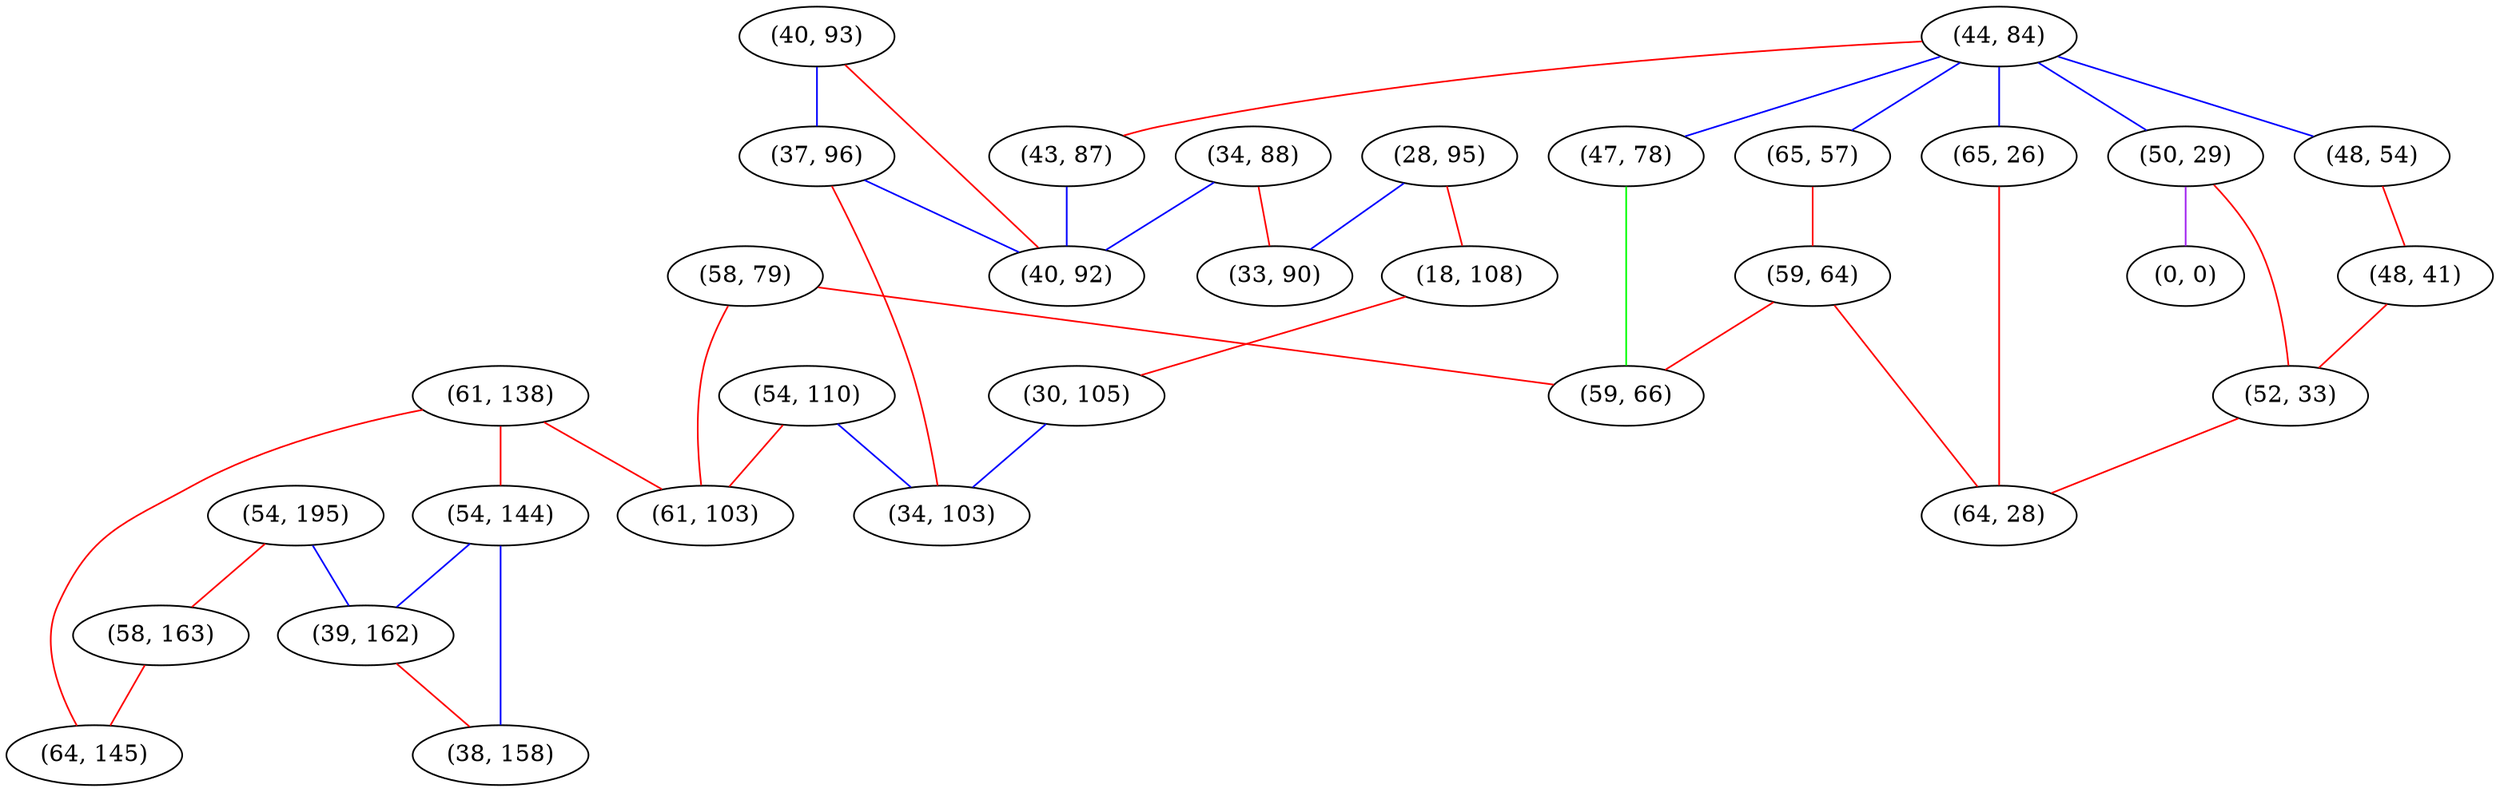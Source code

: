 graph "" {
"(58, 79)";
"(28, 95)";
"(44, 84)";
"(61, 138)";
"(50, 29)";
"(0, 0)";
"(40, 93)";
"(54, 110)";
"(65, 57)";
"(54, 195)";
"(48, 54)";
"(48, 41)";
"(37, 96)";
"(34, 88)";
"(47, 78)";
"(59, 64)";
"(61, 103)";
"(18, 108)";
"(65, 26)";
"(30, 105)";
"(52, 33)";
"(54, 144)";
"(39, 162)";
"(64, 28)";
"(34, 103)";
"(33, 90)";
"(58, 163)";
"(38, 158)";
"(64, 145)";
"(43, 87)";
"(40, 92)";
"(59, 66)";
"(58, 79)" -- "(59, 66)"  [color=red, key=0, weight=1];
"(58, 79)" -- "(61, 103)"  [color=red, key=0, weight=1];
"(28, 95)" -- "(33, 90)"  [color=blue, key=0, weight=3];
"(28, 95)" -- "(18, 108)"  [color=red, key=0, weight=1];
"(44, 84)" -- "(65, 57)"  [color=blue, key=0, weight=3];
"(44, 84)" -- "(48, 54)"  [color=blue, key=0, weight=3];
"(44, 84)" -- "(65, 26)"  [color=blue, key=0, weight=3];
"(44, 84)" -- "(43, 87)"  [color=red, key=0, weight=1];
"(44, 84)" -- "(50, 29)"  [color=blue, key=0, weight=3];
"(44, 84)" -- "(47, 78)"  [color=blue, key=0, weight=3];
"(61, 138)" -- "(64, 145)"  [color=red, key=0, weight=1];
"(61, 138)" -- "(61, 103)"  [color=red, key=0, weight=1];
"(61, 138)" -- "(54, 144)"  [color=red, key=0, weight=1];
"(50, 29)" -- "(0, 0)"  [color=purple, key=0, weight=4];
"(50, 29)" -- "(52, 33)"  [color=red, key=0, weight=1];
"(40, 93)" -- "(37, 96)"  [color=blue, key=0, weight=3];
"(40, 93)" -- "(40, 92)"  [color=red, key=0, weight=1];
"(54, 110)" -- "(34, 103)"  [color=blue, key=0, weight=3];
"(54, 110)" -- "(61, 103)"  [color=red, key=0, weight=1];
"(65, 57)" -- "(59, 64)"  [color=red, key=0, weight=1];
"(54, 195)" -- "(58, 163)"  [color=red, key=0, weight=1];
"(54, 195)" -- "(39, 162)"  [color=blue, key=0, weight=3];
"(48, 54)" -- "(48, 41)"  [color=red, key=0, weight=1];
"(48, 41)" -- "(52, 33)"  [color=red, key=0, weight=1];
"(37, 96)" -- "(34, 103)"  [color=red, key=0, weight=1];
"(37, 96)" -- "(40, 92)"  [color=blue, key=0, weight=3];
"(34, 88)" -- "(33, 90)"  [color=red, key=0, weight=1];
"(34, 88)" -- "(40, 92)"  [color=blue, key=0, weight=3];
"(47, 78)" -- "(59, 66)"  [color=green, key=0, weight=2];
"(59, 64)" -- "(59, 66)"  [color=red, key=0, weight=1];
"(59, 64)" -- "(64, 28)"  [color=red, key=0, weight=1];
"(18, 108)" -- "(30, 105)"  [color=red, key=0, weight=1];
"(65, 26)" -- "(64, 28)"  [color=red, key=0, weight=1];
"(30, 105)" -- "(34, 103)"  [color=blue, key=0, weight=3];
"(52, 33)" -- "(64, 28)"  [color=red, key=0, weight=1];
"(54, 144)" -- "(39, 162)"  [color=blue, key=0, weight=3];
"(54, 144)" -- "(38, 158)"  [color=blue, key=0, weight=3];
"(39, 162)" -- "(38, 158)"  [color=red, key=0, weight=1];
"(58, 163)" -- "(64, 145)"  [color=red, key=0, weight=1];
"(43, 87)" -- "(40, 92)"  [color=blue, key=0, weight=3];
}

